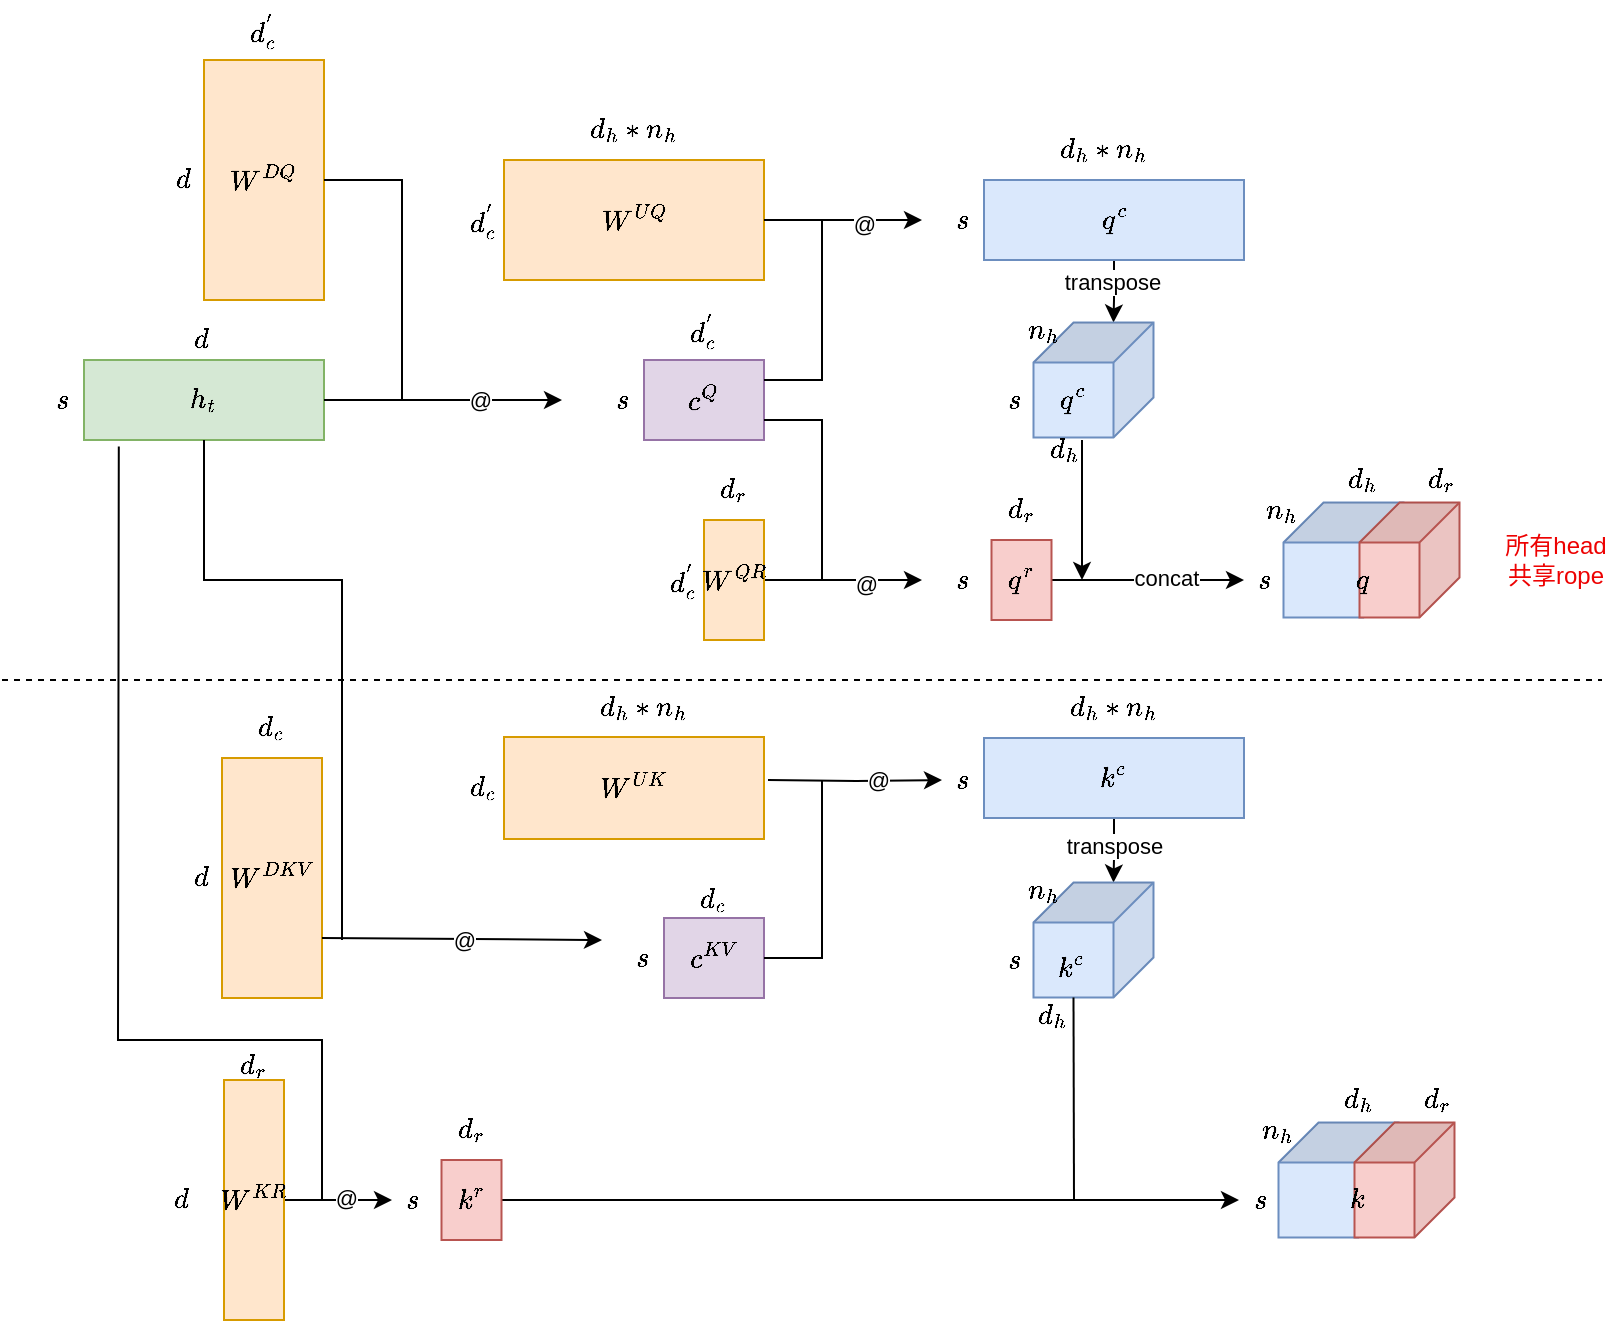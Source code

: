 <mxfile version="24.4.2" type="github">
  <diagram name="第 1 页" id="hgLZSb0Dxp2ZYe8zkw-M">
    <mxGraphModel dx="992" dy="1585" grid="1" gridSize="10" guides="1" tooltips="1" connect="1" arrows="1" fold="1" page="1" pageScale="1" pageWidth="827" pageHeight="1169" math="1" shadow="0">
      <root>
        <mxCell id="0" />
        <mxCell id="1" parent="0" />
        <mxCell id="IeYtsDWjmAXNCj5qksfI-12" value="$$W^{DKV}$$" style="rounded=0;whiteSpace=wrap;html=1;fillColor=#ffe6cc;strokeColor=#d79b00;" vertex="1" parent="1">
          <mxGeometry x="130" y="279" width="50" height="120" as="geometry" />
        </mxCell>
        <mxCell id="IeYtsDWjmAXNCj5qksfI-11" value="$$W^{DQ}$$" style="rounded=0;whiteSpace=wrap;html=1;fillColor=#ffe6cc;strokeColor=#d79b00;" vertex="1" parent="1">
          <mxGeometry x="121" y="-70" width="60" height="120" as="geometry" />
        </mxCell>
        <mxCell id="IeYtsDWjmAXNCj5qksfI-1" value="" style="rounded=0;whiteSpace=wrap;html=1;fillColor=#d5e8d4;strokeColor=#82b366;" vertex="1" parent="1">
          <mxGeometry x="61" y="80" width="120" height="40" as="geometry" />
        </mxCell>
        <mxCell id="IeYtsDWjmAXNCj5qksfI-2" value="$$h_t$$" style="text;html=1;align=center;verticalAlign=middle;whiteSpace=wrap;rounded=0;" vertex="1" parent="1">
          <mxGeometry x="91" y="85" width="60" height="30" as="geometry" />
        </mxCell>
        <mxCell id="IeYtsDWjmAXNCj5qksfI-7" value="$$c^Q$$" style="rounded=0;whiteSpace=wrap;html=1;fillColor=#e1d5e7;strokeColor=#9673a6;" vertex="1" parent="1">
          <mxGeometry x="341" y="80" width="60" height="40" as="geometry" />
        </mxCell>
        <mxCell id="IeYtsDWjmAXNCj5qksfI-13" value="$$c^{KV}$$" style="rounded=0;whiteSpace=wrap;html=1;fillColor=#e1d5e7;strokeColor=#9673a6;" vertex="1" parent="1">
          <mxGeometry x="351" y="359" width="50" height="40" as="geometry" />
        </mxCell>
        <mxCell id="IeYtsDWjmAXNCj5qksfI-15" value="$$d_c^{&#39;}$$" style="text;html=1;align=center;verticalAlign=middle;whiteSpace=wrap;rounded=0;" vertex="1" parent="1">
          <mxGeometry x="141" y="-100" width="20" height="30" as="geometry" />
        </mxCell>
        <mxCell id="IeYtsDWjmAXNCj5qksfI-16" value="$$s$$" style="text;html=1;align=center;verticalAlign=middle;whiteSpace=wrap;rounded=0;" vertex="1" parent="1">
          <mxGeometry x="40" y="85" width="21" height="30" as="geometry" />
        </mxCell>
        <mxCell id="IeYtsDWjmAXNCj5qksfI-18" value="$$d$$" style="text;html=1;align=center;verticalAlign=middle;whiteSpace=wrap;rounded=0;" vertex="1" parent="1">
          <mxGeometry x="110" y="55" width="20" height="30" as="geometry" />
        </mxCell>
        <mxCell id="IeYtsDWjmAXNCj5qksfI-19" value="$$d$$" style="text;html=1;align=center;verticalAlign=middle;whiteSpace=wrap;rounded=0;" vertex="1" parent="1">
          <mxGeometry x="101" y="-25" width="20" height="30" as="geometry" />
        </mxCell>
        <mxCell id="IeYtsDWjmAXNCj5qksfI-20" value="$$d_c$$" style="text;html=1;align=center;verticalAlign=middle;whiteSpace=wrap;rounded=0;" vertex="1" parent="1">
          <mxGeometry x="145" y="249" width="20" height="30" as="geometry" />
        </mxCell>
        <mxCell id="IeYtsDWjmAXNCj5qksfI-21" value="$$d$$" style="text;html=1;align=center;verticalAlign=middle;whiteSpace=wrap;rounded=0;" vertex="1" parent="1">
          <mxGeometry x="110" y="324" width="20" height="30" as="geometry" />
        </mxCell>
        <mxCell id="IeYtsDWjmAXNCj5qksfI-24" value="$$s$$" style="text;html=1;align=center;verticalAlign=middle;whiteSpace=wrap;rounded=0;" vertex="1" parent="1">
          <mxGeometry x="320" y="85" width="21" height="30" as="geometry" />
        </mxCell>
        <mxCell id="IeYtsDWjmAXNCj5qksfI-25" value="$$s$$" style="text;html=1;align=center;verticalAlign=middle;whiteSpace=wrap;rounded=0;" vertex="1" parent="1">
          <mxGeometry x="330" y="364" width="21" height="30" as="geometry" />
        </mxCell>
        <mxCell id="IeYtsDWjmAXNCj5qksfI-27" value="$$d_c^{&#39;}$$" style="text;html=1;align=center;verticalAlign=middle;whiteSpace=wrap;rounded=0;" vertex="1" parent="1">
          <mxGeometry x="361" y="50" width="20" height="30" as="geometry" />
        </mxCell>
        <mxCell id="IeYtsDWjmAXNCj5qksfI-28" value="$$d_c$$" style="text;html=1;align=center;verticalAlign=middle;whiteSpace=wrap;rounded=0;" vertex="1" parent="1">
          <mxGeometry x="366" y="340" width="20" height="19" as="geometry" />
        </mxCell>
        <mxCell id="IeYtsDWjmAXNCj5qksfI-29" value="$$W^{UQ}$$" style="rounded=0;whiteSpace=wrap;html=1;fillColor=#ffe6cc;strokeColor=#d79b00;" vertex="1" parent="1">
          <mxGeometry x="271" y="-20" width="130" height="60" as="geometry" />
        </mxCell>
        <mxCell id="IeYtsDWjmAXNCj5qksfI-30" value="$$d_c^{&#39;}$$" style="text;html=1;align=center;verticalAlign=middle;whiteSpace=wrap;rounded=0;" vertex="1" parent="1">
          <mxGeometry x="251" y="-5" width="20" height="30" as="geometry" />
        </mxCell>
        <mxCell id="IeYtsDWjmAXNCj5qksfI-61" value="" style="edgeStyle=orthogonalEdgeStyle;rounded=0;orthogonalLoop=1;jettySize=auto;html=1;" edge="1" parent="1" source="IeYtsDWjmAXNCj5qksfI-31">
          <mxGeometry relative="1" as="geometry">
            <mxPoint x="480" y="190" as="targetPoint" />
          </mxGeometry>
        </mxCell>
        <mxCell id="IeYtsDWjmAXNCj5qksfI-63" value="@" style="edgeLabel;html=1;align=center;verticalAlign=middle;resizable=0;points=[];" vertex="1" connectable="0" parent="IeYtsDWjmAXNCj5qksfI-61">
          <mxGeometry x="0.28" y="-1" relative="1" as="geometry">
            <mxPoint as="offset" />
          </mxGeometry>
        </mxCell>
        <mxCell id="IeYtsDWjmAXNCj5qksfI-31" value="$$W^{QR}$$" style="rounded=0;whiteSpace=wrap;html=1;fillColor=#ffe6cc;strokeColor=#d79b00;" vertex="1" parent="1">
          <mxGeometry x="371" y="160" width="30" height="60" as="geometry" />
        </mxCell>
        <mxCell id="IeYtsDWjmAXNCj5qksfI-32" value="$${d_h}*{n_h}$$" style="text;html=1;align=center;verticalAlign=middle;whiteSpace=wrap;rounded=0;" vertex="1" parent="1">
          <mxGeometry x="326" y="-50" width="20" height="30" as="geometry" />
        </mxCell>
        <mxCell id="IeYtsDWjmAXNCj5qksfI-33" value="$$d_r$$" style="text;html=1;align=center;verticalAlign=middle;whiteSpace=wrap;rounded=0;" vertex="1" parent="1">
          <mxGeometry x="376" y="130" width="20" height="30" as="geometry" />
        </mxCell>
        <mxCell id="IeYtsDWjmAXNCj5qksfI-34" value="$$d_c^{&#39;}$$" style="text;html=1;align=center;verticalAlign=middle;whiteSpace=wrap;rounded=0;" vertex="1" parent="1">
          <mxGeometry x="351" y="175" width="20" height="30" as="geometry" />
        </mxCell>
        <mxCell id="IeYtsDWjmAXNCj5qksfI-65" value="" style="edgeStyle=orthogonalEdgeStyle;rounded=0;orthogonalLoop=1;jettySize=auto;html=1;entryX=0;entryY=0;entryDx=0;entryDy=20;entryPerimeter=0;" edge="1" parent="1" source="IeYtsDWjmAXNCj5qksfI-35" target="IeYtsDWjmAXNCj5qksfI-50">
          <mxGeometry relative="1" as="geometry" />
        </mxCell>
        <mxCell id="IeYtsDWjmAXNCj5qksfI-66" value="transpose" style="edgeLabel;html=1;align=center;verticalAlign=middle;resizable=0;points=[];" vertex="1" connectable="0" parent="IeYtsDWjmAXNCj5qksfI-65">
          <mxGeometry x="-0.326" y="-1" relative="1" as="geometry">
            <mxPoint as="offset" />
          </mxGeometry>
        </mxCell>
        <mxCell id="IeYtsDWjmAXNCj5qksfI-35" value="$$q^c$$" style="rounded=0;whiteSpace=wrap;html=1;fillColor=#dae8fc;strokeColor=#6c8ebf;" vertex="1" parent="1">
          <mxGeometry x="511" y="-10" width="130" height="40" as="geometry" />
        </mxCell>
        <mxCell id="IeYtsDWjmAXNCj5qksfI-37" value="$$s$$" style="text;html=1;align=center;verticalAlign=middle;whiteSpace=wrap;rounded=0;" vertex="1" parent="1">
          <mxGeometry x="490" y="-5" width="21" height="30" as="geometry" />
        </mxCell>
        <mxCell id="IeYtsDWjmAXNCj5qksfI-38" value="$${d_h}*{n_h}$$" style="text;html=1;align=center;verticalAlign=middle;whiteSpace=wrap;rounded=0;" vertex="1" parent="1">
          <mxGeometry x="561" y="-40" width="20" height="30" as="geometry" />
        </mxCell>
        <mxCell id="IeYtsDWjmAXNCj5qksfI-41" value="" style="endArrow=classic;html=1;rounded=0;exitX=1;exitY=0.5;exitDx=0;exitDy=0;" edge="1" parent="1" source="IeYtsDWjmAXNCj5qksfI-1">
          <mxGeometry width="50" height="50" relative="1" as="geometry">
            <mxPoint x="280" y="60" as="sourcePoint" />
            <mxPoint x="300" y="100" as="targetPoint" />
          </mxGeometry>
        </mxCell>
        <mxCell id="IeYtsDWjmAXNCj5qksfI-45" value="@" style="edgeLabel;html=1;align=center;verticalAlign=middle;resizable=0;points=[];" vertex="1" connectable="0" parent="IeYtsDWjmAXNCj5qksfI-41">
          <mxGeometry x="0.307" y="-2" relative="1" as="geometry">
            <mxPoint y="-2" as="offset" />
          </mxGeometry>
        </mxCell>
        <mxCell id="IeYtsDWjmAXNCj5qksfI-44" value="" style="endArrow=none;html=1;rounded=0;entryX=1;entryY=0.5;entryDx=0;entryDy=0;" edge="1" parent="1" target="IeYtsDWjmAXNCj5qksfI-11">
          <mxGeometry width="50" height="50" relative="1" as="geometry">
            <mxPoint x="220" y="100" as="sourcePoint" />
            <mxPoint x="330" y="10" as="targetPoint" />
            <Array as="points">
              <mxPoint x="220" y="-10" />
            </Array>
          </mxGeometry>
        </mxCell>
        <mxCell id="IeYtsDWjmAXNCj5qksfI-46" value="" style="endArrow=classic;html=1;rounded=0;exitX=1;exitY=0.5;exitDx=0;exitDy=0;" edge="1" parent="1" source="IeYtsDWjmAXNCj5qksfI-29">
          <mxGeometry width="50" height="50" relative="1" as="geometry">
            <mxPoint x="280" y="210" as="sourcePoint" />
            <mxPoint x="480" y="10" as="targetPoint" />
          </mxGeometry>
        </mxCell>
        <mxCell id="IeYtsDWjmAXNCj5qksfI-48" value="@" style="edgeLabel;html=1;align=center;verticalAlign=middle;resizable=0;points=[];" vertex="1" connectable="0" parent="IeYtsDWjmAXNCj5qksfI-46">
          <mxGeometry x="0.251" y="-2" relative="1" as="geometry">
            <mxPoint as="offset" />
          </mxGeometry>
        </mxCell>
        <mxCell id="IeYtsDWjmAXNCj5qksfI-47" value="" style="endArrow=none;html=1;rounded=0;exitX=1;exitY=0.25;exitDx=0;exitDy=0;" edge="1" parent="1" source="IeYtsDWjmAXNCj5qksfI-7">
          <mxGeometry width="50" height="50" relative="1" as="geometry">
            <mxPoint x="280" y="210" as="sourcePoint" />
            <mxPoint x="430" y="10" as="targetPoint" />
            <Array as="points">
              <mxPoint x="430" y="90" />
            </Array>
          </mxGeometry>
        </mxCell>
        <mxCell id="IeYtsDWjmAXNCj5qksfI-50" value="" style="shape=cube;whiteSpace=wrap;html=1;boundedLbl=1;backgroundOutline=1;darkOpacity=0.05;darkOpacity2=0.1;fillColor=#dae8fc;strokeColor=#6c8ebf;rotation=90;" vertex="1" parent="1">
          <mxGeometry x="537" y="60" width="57.5" height="60" as="geometry" />
        </mxCell>
        <mxCell id="IeYtsDWjmAXNCj5qksfI-51" value="$$n_h$$" style="text;html=1;align=center;verticalAlign=middle;whiteSpace=wrap;rounded=0;" vertex="1" parent="1">
          <mxGeometry x="530.75" y="50" width="20" height="30" as="geometry" />
        </mxCell>
        <mxCell id="IeYtsDWjmAXNCj5qksfI-52" value="$$s$$" style="text;html=1;align=center;verticalAlign=middle;whiteSpace=wrap;rounded=0;" vertex="1" parent="1">
          <mxGeometry x="516" y="85" width="21" height="30" as="geometry" />
        </mxCell>
        <mxCell id="IeYtsDWjmAXNCj5qksfI-53" value="$$d_h$$" style="text;html=1;align=center;verticalAlign=middle;whiteSpace=wrap;rounded=0;" vertex="1" parent="1">
          <mxGeometry x="521" y="110" width="60" height="30" as="geometry" />
        </mxCell>
        <mxCell id="IeYtsDWjmAXNCj5qksfI-71" value="" style="edgeStyle=orthogonalEdgeStyle;rounded=0;orthogonalLoop=1;jettySize=auto;html=1;entryX=0;entryY=0.5;entryDx=0;entryDy=0;" edge="1" parent="1" source="IeYtsDWjmAXNCj5qksfI-56" target="IeYtsDWjmAXNCj5qksfI-69">
          <mxGeometry relative="1" as="geometry" />
        </mxCell>
        <mxCell id="IeYtsDWjmAXNCj5qksfI-73" value="concat" style="edgeLabel;html=1;align=center;verticalAlign=middle;resizable=0;points=[];" vertex="1" connectable="0" parent="IeYtsDWjmAXNCj5qksfI-71">
          <mxGeometry x="0.188" y="-2" relative="1" as="geometry">
            <mxPoint y="-3" as="offset" />
          </mxGeometry>
        </mxCell>
        <mxCell id="IeYtsDWjmAXNCj5qksfI-56" value="$$q^r$$" style="rounded=0;whiteSpace=wrap;html=1;fillColor=#f8cecc;strokeColor=#b85450;" vertex="1" parent="1">
          <mxGeometry x="514.75" y="170" width="30" height="40" as="geometry" />
        </mxCell>
        <mxCell id="IeYtsDWjmAXNCj5qksfI-57" value="$$s$$" style="text;html=1;align=center;verticalAlign=middle;whiteSpace=wrap;rounded=0;" vertex="1" parent="1">
          <mxGeometry x="490" y="175" width="21" height="30" as="geometry" />
        </mxCell>
        <mxCell id="IeYtsDWjmAXNCj5qksfI-58" value="$$d_r$$" style="text;html=1;align=center;verticalAlign=middle;whiteSpace=wrap;rounded=0;" vertex="1" parent="1">
          <mxGeometry x="519.75" y="140" width="20" height="30" as="geometry" />
        </mxCell>
        <mxCell id="IeYtsDWjmAXNCj5qksfI-62" value="" style="endArrow=none;html=1;rounded=0;entryX=1;entryY=0.75;entryDx=0;entryDy=0;" edge="1" parent="1" target="IeYtsDWjmAXNCj5qksfI-7">
          <mxGeometry width="50" height="50" relative="1" as="geometry">
            <mxPoint x="430" y="190" as="sourcePoint" />
            <mxPoint x="330" y="160" as="targetPoint" />
            <Array as="points">
              <mxPoint x="430" y="110" />
            </Array>
          </mxGeometry>
        </mxCell>
        <mxCell id="IeYtsDWjmAXNCj5qksfI-67" value="" style="shape=cube;whiteSpace=wrap;html=1;boundedLbl=1;backgroundOutline=1;darkOpacity=0.05;darkOpacity2=0.1;fillColor=#dae8fc;strokeColor=#6c8ebf;rotation=90;" vertex="1" parent="1">
          <mxGeometry x="662" y="150" width="57.5" height="60" as="geometry" />
        </mxCell>
        <mxCell id="IeYtsDWjmAXNCj5qksfI-68" value="$$n_h$$" style="text;html=1;align=center;verticalAlign=middle;whiteSpace=wrap;rounded=0;" vertex="1" parent="1">
          <mxGeometry x="650" y="140" width="20" height="30" as="geometry" />
        </mxCell>
        <mxCell id="IeYtsDWjmAXNCj5qksfI-69" value="$$s$$" style="text;html=1;align=center;verticalAlign=middle;whiteSpace=wrap;rounded=0;" vertex="1" parent="1">
          <mxGeometry x="641" y="175" width="21" height="30" as="geometry" />
        </mxCell>
        <mxCell id="IeYtsDWjmAXNCj5qksfI-70" value="$$d_h$$" style="text;html=1;align=center;verticalAlign=middle;whiteSpace=wrap;rounded=0;" vertex="1" parent="1">
          <mxGeometry x="670" y="125" width="60" height="30" as="geometry" />
        </mxCell>
        <mxCell id="IeYtsDWjmAXNCj5qksfI-74" value="" style="shape=cube;whiteSpace=wrap;html=1;boundedLbl=1;backgroundOutline=1;darkOpacity=0.05;darkOpacity2=0.1;fillColor=#f8cecc;strokeColor=#b85450;rotation=90;" vertex="1" parent="1">
          <mxGeometry x="695" y="155" width="57.5" height="50" as="geometry" />
        </mxCell>
        <mxCell id="IeYtsDWjmAXNCj5qksfI-75" value="$$d_r$$" style="text;html=1;align=center;verticalAlign=middle;whiteSpace=wrap;rounded=0;" vertex="1" parent="1">
          <mxGeometry x="730" y="125" width="20" height="30" as="geometry" />
        </mxCell>
        <mxCell id="IeYtsDWjmAXNCj5qksfI-76" value="$$q$$" style="text;html=1;align=center;verticalAlign=middle;whiteSpace=wrap;rounded=0;" vertex="1" parent="1">
          <mxGeometry x="670" y="175" width="60" height="30" as="geometry" />
        </mxCell>
        <mxCell id="IeYtsDWjmAXNCj5qksfI-78" value="" style="endArrow=classic;html=1;rounded=0;exitX=0.65;exitY=0.333;exitDx=0;exitDy=0;exitPerimeter=0;" edge="1" parent="1" source="IeYtsDWjmAXNCj5qksfI-53">
          <mxGeometry width="50" height="50" relative="1" as="geometry">
            <mxPoint x="280" y="210" as="sourcePoint" />
            <mxPoint x="560" y="190" as="targetPoint" />
          </mxGeometry>
        </mxCell>
        <mxCell id="IeYtsDWjmAXNCj5qksfI-79" value="所有head共享rope" style="text;html=1;align=center;verticalAlign=middle;whiteSpace=wrap;rounded=0;fontColor=#ed0202;" vertex="1" parent="1">
          <mxGeometry x="767" y="165" width="60" height="30" as="geometry" />
        </mxCell>
        <mxCell id="IeYtsDWjmAXNCj5qksfI-104" value="" style="edgeStyle=orthogonalEdgeStyle;rounded=0;orthogonalLoop=1;jettySize=auto;html=1;entryX=0;entryY=0.5;entryDx=0;entryDy=0;" edge="1" parent="1" source="IeYtsDWjmAXNCj5qksfI-80" target="IeYtsDWjmAXNCj5qksfI-88">
          <mxGeometry relative="1" as="geometry" />
        </mxCell>
        <mxCell id="IeYtsDWjmAXNCj5qksfI-105" value="@" style="edgeLabel;html=1;align=center;verticalAlign=middle;resizable=0;points=[];" vertex="1" connectable="0" parent="IeYtsDWjmAXNCj5qksfI-104">
          <mxGeometry x="0.1" relative="1" as="geometry">
            <mxPoint x="1" y="-1" as="offset" />
          </mxGeometry>
        </mxCell>
        <mxCell id="IeYtsDWjmAXNCj5qksfI-80" value="$$W^{KR}$$" style="rounded=0;whiteSpace=wrap;html=1;fillColor=#ffe6cc;strokeColor=#d79b00;" vertex="1" parent="1">
          <mxGeometry x="131" y="440" width="30" height="120" as="geometry" />
        </mxCell>
        <mxCell id="IeYtsDWjmAXNCj5qksfI-81" value="$$d_r$$" style="text;html=1;align=center;verticalAlign=middle;whiteSpace=wrap;rounded=0;" vertex="1" parent="1">
          <mxGeometry x="136" y="418" width="20" height="30" as="geometry" />
        </mxCell>
        <mxCell id="IeYtsDWjmAXNCj5qksfI-82" value="$$d$$" style="text;html=1;align=center;verticalAlign=middle;whiteSpace=wrap;rounded=0;" vertex="1" parent="1">
          <mxGeometry x="100" y="485" width="20" height="30" as="geometry" />
        </mxCell>
        <mxCell id="IeYtsDWjmAXNCj5qksfI-136" style="edgeStyle=orthogonalEdgeStyle;rounded=0;orthogonalLoop=1;jettySize=auto;html=1;exitX=1;exitY=0.5;exitDx=0;exitDy=0;entryX=0;entryY=0.5;entryDx=0;entryDy=0;" edge="1" parent="1" source="IeYtsDWjmAXNCj5qksfI-87" target="IeYtsDWjmAXNCj5qksfI-131">
          <mxGeometry relative="1" as="geometry" />
        </mxCell>
        <mxCell id="IeYtsDWjmAXNCj5qksfI-87" value="$$k^r$$" style="rounded=0;whiteSpace=wrap;html=1;fillColor=#f8cecc;strokeColor=#b85450;" vertex="1" parent="1">
          <mxGeometry x="239.75" y="480" width="30" height="40" as="geometry" />
        </mxCell>
        <mxCell id="IeYtsDWjmAXNCj5qksfI-88" value="$$s$$" style="text;html=1;align=center;verticalAlign=middle;whiteSpace=wrap;rounded=0;" vertex="1" parent="1">
          <mxGeometry x="215" y="485" width="21" height="30" as="geometry" />
        </mxCell>
        <mxCell id="IeYtsDWjmAXNCj5qksfI-89" value="$$d_r$$" style="text;html=1;align=center;verticalAlign=middle;whiteSpace=wrap;rounded=0;" vertex="1" parent="1">
          <mxGeometry x="244.75" y="450" width="20" height="30" as="geometry" />
        </mxCell>
        <mxCell id="IeYtsDWjmAXNCj5qksfI-117" value="" style="edgeStyle=orthogonalEdgeStyle;rounded=0;orthogonalLoop=1;jettySize=auto;html=1;" edge="1" parent="1" target="IeYtsDWjmAXNCj5qksfI-107">
          <mxGeometry relative="1" as="geometry">
            <mxPoint x="403" y="290" as="sourcePoint" />
          </mxGeometry>
        </mxCell>
        <mxCell id="IeYtsDWjmAXNCj5qksfI-126" value="@" style="edgeLabel;html=1;align=center;verticalAlign=middle;resizable=0;points=[];" vertex="1" connectable="0" parent="IeYtsDWjmAXNCj5qksfI-117">
          <mxGeometry x="0.252" y="-2" relative="1" as="geometry">
            <mxPoint y="-2" as="offset" />
          </mxGeometry>
        </mxCell>
        <mxCell id="IeYtsDWjmAXNCj5qksfI-95" value="$$W^{UK}$$" style="rounded=0;whiteSpace=wrap;html=1;fillColor=#ffe6cc;strokeColor=#d79b00;" vertex="1" parent="1">
          <mxGeometry x="271" y="268.5" width="130" height="51" as="geometry" />
        </mxCell>
        <mxCell id="IeYtsDWjmAXNCj5qksfI-96" value="" style="endArrow=none;dashed=1;html=1;rounded=0;" edge="1" parent="1">
          <mxGeometry width="50" height="50" relative="1" as="geometry">
            <mxPoint x="20" y="240" as="sourcePoint" />
            <mxPoint x="820" y="240" as="targetPoint" />
          </mxGeometry>
        </mxCell>
        <mxCell id="IeYtsDWjmAXNCj5qksfI-97" value="$$d_c$$" style="text;html=1;align=center;verticalAlign=middle;whiteSpace=wrap;rounded=0;" vertex="1" parent="1">
          <mxGeometry x="251" y="279" width="20" height="30" as="geometry" />
        </mxCell>
        <mxCell id="IeYtsDWjmAXNCj5qksfI-98" value="" style="endArrow=classic;html=1;rounded=0;exitX=1;exitY=0.75;exitDx=0;exitDy=0;" edge="1" parent="1" source="IeYtsDWjmAXNCj5qksfI-12">
          <mxGeometry width="50" height="50" relative="1" as="geometry">
            <mxPoint x="400" y="240" as="sourcePoint" />
            <mxPoint x="320" y="370" as="targetPoint" />
          </mxGeometry>
        </mxCell>
        <mxCell id="IeYtsDWjmAXNCj5qksfI-100" value="@" style="edgeLabel;html=1;align=center;verticalAlign=middle;resizable=0;points=[];" vertex="1" connectable="0" parent="IeYtsDWjmAXNCj5qksfI-98">
          <mxGeometry x="0.287" relative="1" as="geometry">
            <mxPoint x="-19" as="offset" />
          </mxGeometry>
        </mxCell>
        <mxCell id="IeYtsDWjmAXNCj5qksfI-99" value="" style="endArrow=none;html=1;rounded=0;entryX=0.5;entryY=1;entryDx=0;entryDy=0;" edge="1" parent="1" target="IeYtsDWjmAXNCj5qksfI-1">
          <mxGeometry width="50" height="50" relative="1" as="geometry">
            <mxPoint x="190" y="370" as="sourcePoint" />
            <mxPoint x="450" y="190" as="targetPoint" />
            <Array as="points">
              <mxPoint x="190" y="190" />
              <mxPoint x="121" y="190" />
            </Array>
          </mxGeometry>
        </mxCell>
        <mxCell id="IeYtsDWjmAXNCj5qksfI-102" value="$${d_h}*{n_h}$$" style="text;html=1;align=center;verticalAlign=middle;whiteSpace=wrap;rounded=0;" vertex="1" parent="1">
          <mxGeometry x="318.5" y="238.5" width="44" height="30" as="geometry" />
        </mxCell>
        <mxCell id="IeYtsDWjmAXNCj5qksfI-103" value="" style="endArrow=none;html=1;rounded=0;entryX=0.145;entryY=1.08;entryDx=0;entryDy=0;entryPerimeter=0;" edge="1" parent="1" target="IeYtsDWjmAXNCj5qksfI-1">
          <mxGeometry width="50" height="50" relative="1" as="geometry">
            <mxPoint x="180" y="500" as="sourcePoint" />
            <mxPoint x="450" y="390" as="targetPoint" />
            <Array as="points">
              <mxPoint x="180" y="420" />
              <mxPoint x="78" y="420" />
            </Array>
          </mxGeometry>
        </mxCell>
        <mxCell id="IeYtsDWjmAXNCj5qksfI-115" value="" style="edgeStyle=orthogonalEdgeStyle;rounded=0;orthogonalLoop=1;jettySize=auto;html=1;entryX=0;entryY=0;entryDx=0;entryDy=20;entryPerimeter=0;" edge="1" parent="1" source="IeYtsDWjmAXNCj5qksfI-106" target="IeYtsDWjmAXNCj5qksfI-111">
          <mxGeometry relative="1" as="geometry" />
        </mxCell>
        <mxCell id="IeYtsDWjmAXNCj5qksfI-116" value="transpose" style="edgeLabel;html=1;align=center;verticalAlign=middle;resizable=0;points=[];" vertex="1" connectable="0" parent="IeYtsDWjmAXNCj5qksfI-115">
          <mxGeometry x="-0.334" y="1" relative="1" as="geometry">
            <mxPoint x="-1" y="3" as="offset" />
          </mxGeometry>
        </mxCell>
        <mxCell id="IeYtsDWjmAXNCj5qksfI-106" value="$$k^c$$" style="rounded=0;whiteSpace=wrap;html=1;fillColor=#dae8fc;strokeColor=#6c8ebf;" vertex="1" parent="1">
          <mxGeometry x="511" y="269" width="130" height="40" as="geometry" />
        </mxCell>
        <mxCell id="IeYtsDWjmAXNCj5qksfI-107" value="$$s$$" style="text;html=1;align=center;verticalAlign=middle;whiteSpace=wrap;rounded=0;" vertex="1" parent="1">
          <mxGeometry x="490" y="275" width="21" height="30" as="geometry" />
        </mxCell>
        <mxCell id="IeYtsDWjmAXNCj5qksfI-110" value="$${d_h}*{n_h}$$" style="text;html=1;align=center;verticalAlign=middle;whiteSpace=wrap;rounded=0;" vertex="1" parent="1">
          <mxGeometry x="554" y="238.5" width="44" height="30" as="geometry" />
        </mxCell>
        <mxCell id="IeYtsDWjmAXNCj5qksfI-111" value="" style="shape=cube;whiteSpace=wrap;html=1;boundedLbl=1;backgroundOutline=1;darkOpacity=0.05;darkOpacity2=0.1;fillColor=#dae8fc;strokeColor=#6c8ebf;rotation=90;" vertex="1" parent="1">
          <mxGeometry x="537" y="340" width="57.5" height="60" as="geometry" />
        </mxCell>
        <mxCell id="IeYtsDWjmAXNCj5qksfI-112" value="$$n_h$$" style="text;html=1;align=center;verticalAlign=middle;whiteSpace=wrap;rounded=0;" vertex="1" parent="1">
          <mxGeometry x="530.75" y="330" width="20" height="30" as="geometry" />
        </mxCell>
        <mxCell id="IeYtsDWjmAXNCj5qksfI-113" value="$$s$$" style="text;html=1;align=center;verticalAlign=middle;whiteSpace=wrap;rounded=0;" vertex="1" parent="1">
          <mxGeometry x="516" y="365" width="21" height="30" as="geometry" />
        </mxCell>
        <mxCell id="IeYtsDWjmAXNCj5qksfI-114" value="$$d_h$$" style="text;html=1;align=center;verticalAlign=middle;whiteSpace=wrap;rounded=0;" vertex="1" parent="1">
          <mxGeometry x="514.75" y="398" width="60" height="20" as="geometry" />
        </mxCell>
        <mxCell id="IeYtsDWjmAXNCj5qksfI-125" value="" style="endArrow=none;html=1;rounded=0;exitX=1;exitY=0.5;exitDx=0;exitDy=0;" edge="1" parent="1" source="IeYtsDWjmAXNCj5qksfI-13">
          <mxGeometry width="50" height="50" relative="1" as="geometry">
            <mxPoint x="460" y="310" as="sourcePoint" />
            <mxPoint x="430" y="290" as="targetPoint" />
            <Array as="points">
              <mxPoint x="430" y="379" />
            </Array>
          </mxGeometry>
        </mxCell>
        <mxCell id="IeYtsDWjmAXNCj5qksfI-127" value="&lt;span style=&quot;color: rgb(0, 0, 0); font-family: Helvetica; font-size: 12px; font-style: normal; font-variant-ligatures: normal; font-variant-caps: normal; font-weight: 400; letter-spacing: normal; orphans: 2; text-align: center; text-indent: 0px; text-transform: none; widows: 2; word-spacing: 0px; -webkit-text-stroke-width: 0px; white-space: normal; background-color: rgb(251, 251, 251); text-decoration-thickness: initial; text-decoration-style: initial; text-decoration-color: initial; display: inline !important; float: none;&quot;&gt;$$q^c$$&lt;/span&gt;" style="text;html=1;align=center;verticalAlign=middle;whiteSpace=wrap;rounded=0;" vertex="1" parent="1">
          <mxGeometry x="539.75" y="90" width="30" height="20" as="geometry" />
        </mxCell>
        <mxCell id="IeYtsDWjmAXNCj5qksfI-128" value="&lt;span style=&quot;color: rgb(0, 0, 0); font-family: Helvetica; font-size: 12px; font-style: normal; font-variant-ligatures: normal; font-variant-caps: normal; font-weight: 400; letter-spacing: normal; orphans: 2; text-align: center; text-indent: 0px; text-transform: none; widows: 2; word-spacing: 0px; -webkit-text-stroke-width: 0px; white-space: normal; background-color: rgb(251, 251, 251); text-decoration-thickness: initial; text-decoration-style: initial; text-decoration-color: initial; display: inline !important; float: none;&quot;&gt;$$k^c$$&lt;/span&gt;" style="text;html=1;align=center;verticalAlign=middle;whiteSpace=wrap;rounded=0;" vertex="1" parent="1">
          <mxGeometry x="539.75" y="374" width="30" height="20" as="geometry" />
        </mxCell>
        <mxCell id="IeYtsDWjmAXNCj5qksfI-129" value="" style="shape=cube;whiteSpace=wrap;html=1;boundedLbl=1;backgroundOutline=1;darkOpacity=0.05;darkOpacity2=0.1;fillColor=#dae8fc;strokeColor=#6c8ebf;rotation=90;" vertex="1" parent="1">
          <mxGeometry x="659.5" y="460" width="57.5" height="60" as="geometry" />
        </mxCell>
        <mxCell id="IeYtsDWjmAXNCj5qksfI-130" value="$$n_h$$" style="text;html=1;align=center;verticalAlign=middle;whiteSpace=wrap;rounded=0;" vertex="1" parent="1">
          <mxGeometry x="647.5" y="450" width="20" height="30" as="geometry" />
        </mxCell>
        <mxCell id="IeYtsDWjmAXNCj5qksfI-131" value="$$s$$" style="text;html=1;align=center;verticalAlign=middle;whiteSpace=wrap;rounded=0;" vertex="1" parent="1">
          <mxGeometry x="638.5" y="485" width="21" height="30" as="geometry" />
        </mxCell>
        <mxCell id="IeYtsDWjmAXNCj5qksfI-132" value="$$d_h$$" style="text;html=1;align=center;verticalAlign=middle;whiteSpace=wrap;rounded=0;" vertex="1" parent="1">
          <mxGeometry x="667.5" y="435" width="60" height="30" as="geometry" />
        </mxCell>
        <mxCell id="IeYtsDWjmAXNCj5qksfI-133" value="" style="shape=cube;whiteSpace=wrap;html=1;boundedLbl=1;backgroundOutline=1;darkOpacity=0.05;darkOpacity2=0.1;fillColor=#f8cecc;strokeColor=#b85450;rotation=90;" vertex="1" parent="1">
          <mxGeometry x="692.5" y="465" width="57.5" height="50" as="geometry" />
        </mxCell>
        <mxCell id="IeYtsDWjmAXNCj5qksfI-134" value="$$d_r$$" style="text;html=1;align=center;verticalAlign=middle;whiteSpace=wrap;rounded=0;" vertex="1" parent="1">
          <mxGeometry x="727.5" y="435" width="20" height="30" as="geometry" />
        </mxCell>
        <mxCell id="IeYtsDWjmAXNCj5qksfI-135" value="$$k$$" style="text;html=1;align=center;verticalAlign=middle;whiteSpace=wrap;rounded=0;" vertex="1" parent="1">
          <mxGeometry x="667.5" y="485" width="60" height="30" as="geometry" />
        </mxCell>
        <mxCell id="IeYtsDWjmAXNCj5qksfI-138" value="" style="endArrow=none;html=1;rounded=0;entryX=0;entryY=0;entryDx=57.5;entryDy=40;entryPerimeter=0;" edge="1" parent="1" target="IeYtsDWjmAXNCj5qksfI-111">
          <mxGeometry width="50" height="50" relative="1" as="geometry">
            <mxPoint x="556" y="500" as="sourcePoint" />
            <mxPoint x="510" y="480" as="targetPoint" />
          </mxGeometry>
        </mxCell>
      </root>
    </mxGraphModel>
  </diagram>
</mxfile>
